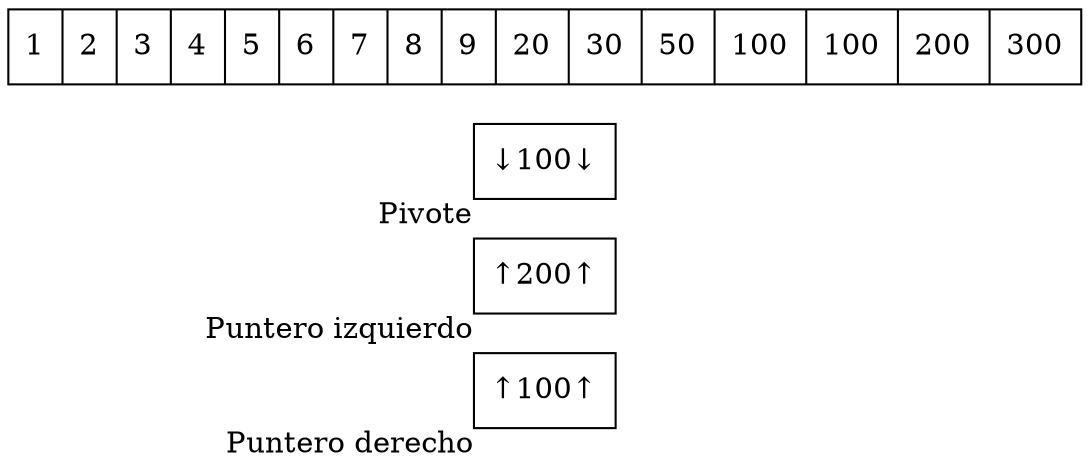 digraph G{ node [shape = record ];
 rankdir=LR;puntDer[label="↑100↑" xlabel="Puntero derecho" pos = "12,0!"]
puntIzq[label="↑200↑" xlabel="Puntero izquierdo" pos = "8,0!"]
pivote[label="↓100↓" xlabel ="Pivote" pos = "10,2!"]
X[label="{ 1|2|3|4|5|6|7|8|9|20|30|50|100|100|200|300}" pos = "10,1!" ]}
